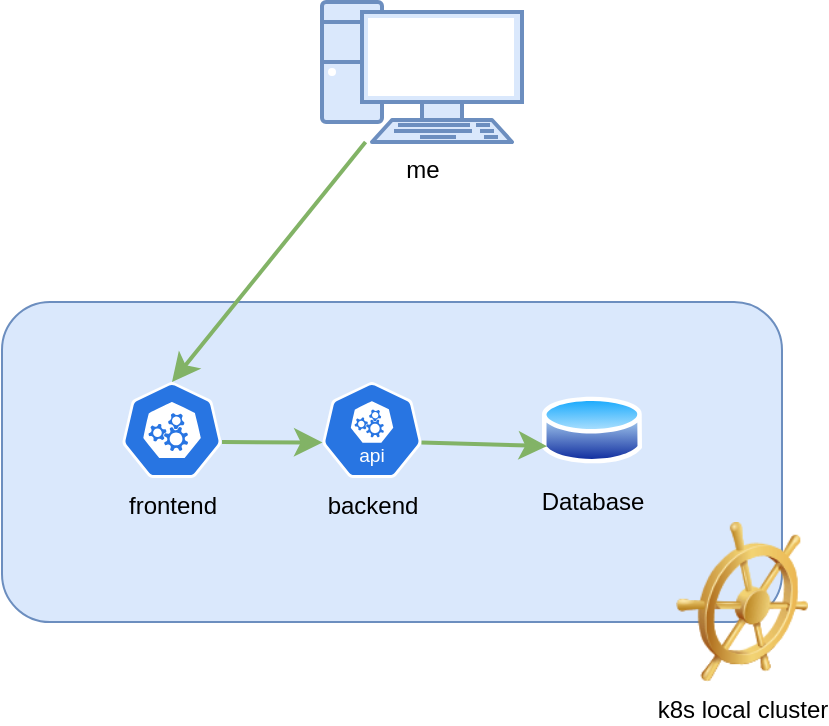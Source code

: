 <mxfile version="24.6.4" type="device">
  <diagram name="Page-1" id="m9zvZvkk8ZOcQ23P54i4">
    <mxGraphModel dx="1434" dy="1162" grid="1" gridSize="10" guides="1" tooltips="1" connect="1" arrows="1" fold="1" page="0" pageScale="1" pageWidth="850" pageHeight="1100" math="0" shadow="0">
      <root>
        <mxCell id="0" />
        <mxCell id="1" parent="0" />
        <mxCell id="KDXed5QpYM4v5pH8GMny-6" value="" style="rounded=1;whiteSpace=wrap;html=1;fillColor=#dae8fc;strokeColor=#6c8ebf;" parent="1" vertex="1">
          <mxGeometry x="90" y="50" width="390" height="160" as="geometry" />
        </mxCell>
        <mxCell id="KDXed5QpYM4v5pH8GMny-1" value="Database" style="image;aspect=fixed;perimeter=ellipsePerimeter;html=1;align=center;shadow=0;dashed=0;spacingTop=3;image=img/lib/active_directory/database.svg;labelBackgroundColor=none;" parent="1" vertex="1">
          <mxGeometry x="360" y="95.5" width="50" height="37" as="geometry" />
        </mxCell>
        <mxCell id="KDXed5QpYM4v5pH8GMny-2" value="backend" style="aspect=fixed;sketch=0;html=1;dashed=0;whitespace=wrap;verticalLabelPosition=bottom;verticalAlign=top;fillColor=#2875E2;strokeColor=#ffffff;points=[[0.005,0.63,0],[0.1,0.2,0],[0.9,0.2,0],[0.5,0,0],[0.995,0.63,0],[0.72,0.99,0],[0.5,1,0],[0.28,0.99,0]];shape=mxgraph.kubernetes.icon2;kubernetesLabel=1;prIcon=api" parent="1" vertex="1">
          <mxGeometry x="250" y="90" width="50" height="48" as="geometry" />
        </mxCell>
        <mxCell id="KDXed5QpYM4v5pH8GMny-3" value="frontend" style="aspect=fixed;sketch=0;html=1;dashed=0;whitespace=wrap;verticalLabelPosition=bottom;verticalAlign=top;fillColor=#2875E2;strokeColor=#ffffff;points=[[0.005,0.63,0],[0.1,0.2,0],[0.9,0.2,0],[0.5,0,0],[0.995,0.63,0],[0.72,0.99,0],[0.5,1,0],[0.28,0.99,0]];shape=mxgraph.kubernetes.icon2;prIcon=api" parent="1" vertex="1">
          <mxGeometry x="150" y="90" width="50" height="48" as="geometry" />
        </mxCell>
        <mxCell id="KDXed5QpYM4v5pH8GMny-7" value="k8s local cluster" style="image;html=1;image=img/lib/clip_art/general/Ships_Wheel_128x128.png" parent="1" vertex="1">
          <mxGeometry x="420" y="160" width="80" height="80" as="geometry" />
        </mxCell>
        <mxCell id="KDXed5QpYM4v5pH8GMny-8" value="" style="endArrow=classic;html=1;rounded=0;fontSize=12;startSize=8;endSize=8;curved=1;exitX=0.995;exitY=0.63;exitDx=0;exitDy=0;exitPerimeter=0;entryX=0;entryY=0.75;entryDx=0;entryDy=0;fillColor=#d5e8d4;strokeColor=#82b366;strokeWidth=2;" parent="1" source="KDXed5QpYM4v5pH8GMny-2" target="KDXed5QpYM4v5pH8GMny-1" edge="1">
          <mxGeometry width="50" height="50" relative="1" as="geometry">
            <mxPoint x="210" y="230" as="sourcePoint" />
            <mxPoint x="350" y="120" as="targetPoint" />
          </mxGeometry>
        </mxCell>
        <mxCell id="KDXed5QpYM4v5pH8GMny-9" value="" style="endArrow=classic;html=1;rounded=0;fontSize=12;startSize=8;endSize=8;curved=1;entryX=0.005;entryY=0.63;entryDx=0;entryDy=0;entryPerimeter=0;fillColor=#d5e8d4;strokeColor=#82b366;strokeWidth=2;" parent="1" target="KDXed5QpYM4v5pH8GMny-2" edge="1">
          <mxGeometry width="50" height="50" relative="1" as="geometry">
            <mxPoint x="200" y="120" as="sourcePoint" />
            <mxPoint x="250" y="70" as="targetPoint" />
          </mxGeometry>
        </mxCell>
        <mxCell id="KDXed5QpYM4v5pH8GMny-10" value="me" style="verticalAlign=top;verticalLabelPosition=bottom;labelPosition=center;align=center;html=1;outlineConnect=0;fillColor=#dae8fc;strokeColor=#6c8ebf;gradientDirection=north;strokeWidth=2;shape=mxgraph.networks.pc;" parent="1" vertex="1">
          <mxGeometry x="250" y="-100" width="100" height="70" as="geometry" />
        </mxCell>
        <mxCell id="KDXed5QpYM4v5pH8GMny-11" value="" style="endArrow=classic;html=1;rounded=0;fontSize=12;startSize=8;endSize=8;curved=1;entryX=0.5;entryY=0;entryDx=0;entryDy=0;entryPerimeter=0;fillColor=#d5e8d4;strokeColor=#82b366;strokeWidth=2;" parent="1" source="KDXed5QpYM4v5pH8GMny-10" target="KDXed5QpYM4v5pH8GMny-3" edge="1">
          <mxGeometry width="50" height="50" relative="1" as="geometry">
            <mxPoint x="210" y="-30" as="sourcePoint" />
            <mxPoint x="260" y="-80" as="targetPoint" />
          </mxGeometry>
        </mxCell>
      </root>
    </mxGraphModel>
  </diagram>
</mxfile>
